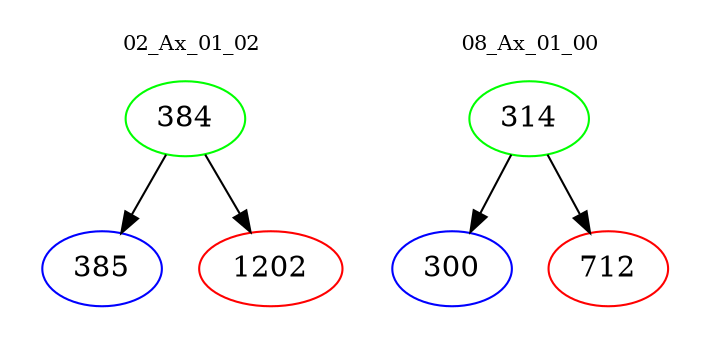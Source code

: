 digraph{
subgraph cluster_0 {
color = white
label = "02_Ax_01_02";
fontsize=10;
T0_384 [label="384", color="green"]
T0_384 -> T0_385 [color="black"]
T0_385 [label="385", color="blue"]
T0_384 -> T0_1202 [color="black"]
T0_1202 [label="1202", color="red"]
}
subgraph cluster_1 {
color = white
label = "08_Ax_01_00";
fontsize=10;
T1_314 [label="314", color="green"]
T1_314 -> T1_300 [color="black"]
T1_300 [label="300", color="blue"]
T1_314 -> T1_712 [color="black"]
T1_712 [label="712", color="red"]
}
}
